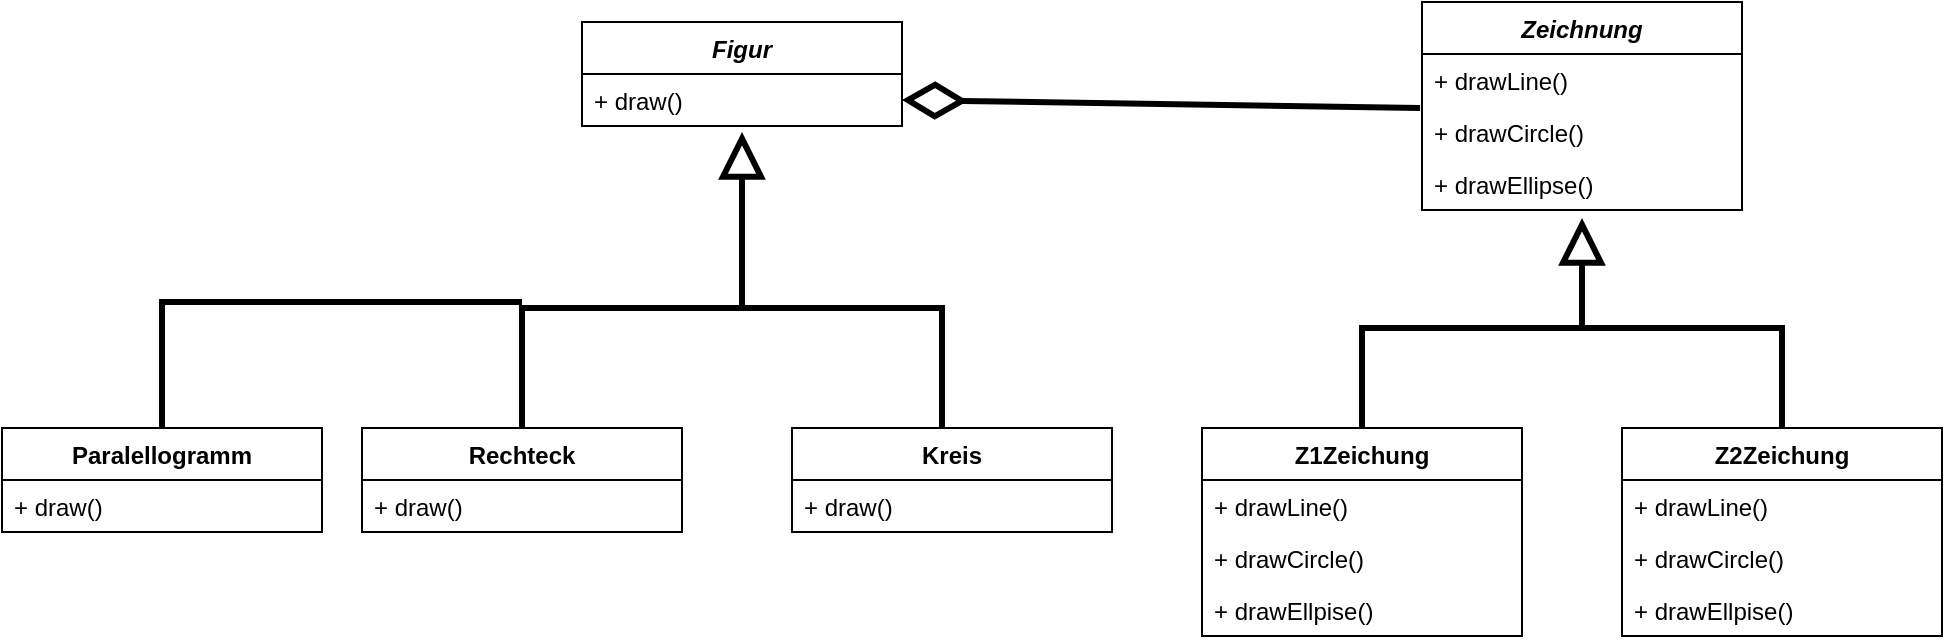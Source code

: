<mxfile version="17.4.1" type="device"><diagram id="92uqk9ItpH9whCiAe-yL" name="Page-1"><mxGraphModel dx="1422" dy="810" grid="1" gridSize="10" guides="1" tooltips="1" connect="1" arrows="1" fold="1" page="1" pageScale="1" pageWidth="1169" pageHeight="1654" math="0" shadow="0"><root><mxCell id="0"/><mxCell id="1" parent="0"/><mxCell id="FYxyB0s7UcktVixvhxao-1" value="Figur" style="swimlane;fontStyle=3;align=center;verticalAlign=top;childLayout=stackLayout;horizontal=1;startSize=26;horizontalStack=0;resizeParent=1;resizeParentMax=0;resizeLast=0;collapsible=1;marginBottom=0;" vertex="1" parent="1"><mxGeometry x="330" y="130" width="160" height="52" as="geometry"/></mxCell><mxCell id="FYxyB0s7UcktVixvhxao-2" value="+ draw()" style="text;strokeColor=none;fillColor=none;align=left;verticalAlign=top;spacingLeft=4;spacingRight=4;overflow=hidden;rotatable=0;points=[[0,0.5],[1,0.5]];portConstraint=eastwest;" vertex="1" parent="FYxyB0s7UcktVixvhxao-1"><mxGeometry y="26" width="160" height="26" as="geometry"/></mxCell><mxCell id="FYxyB0s7UcktVixvhxao-5" value="Rechteck" style="swimlane;fontStyle=1;align=center;verticalAlign=top;childLayout=stackLayout;horizontal=1;startSize=26;horizontalStack=0;resizeParent=1;resizeParentMax=0;resizeLast=0;collapsible=1;marginBottom=0;" vertex="1" parent="1"><mxGeometry x="220" y="333" width="160" height="52" as="geometry"/></mxCell><mxCell id="FYxyB0s7UcktVixvhxao-6" value="+ draw()" style="text;strokeColor=none;fillColor=none;align=left;verticalAlign=top;spacingLeft=4;spacingRight=4;overflow=hidden;rotatable=0;points=[[0,0.5],[1,0.5]];portConstraint=eastwest;" vertex="1" parent="FYxyB0s7UcktVixvhxao-5"><mxGeometry y="26" width="160" height="26" as="geometry"/></mxCell><mxCell id="FYxyB0s7UcktVixvhxao-7" value="Kreis" style="swimlane;fontStyle=1;align=center;verticalAlign=top;childLayout=stackLayout;horizontal=1;startSize=26;horizontalStack=0;resizeParent=1;resizeParentMax=0;resizeLast=0;collapsible=1;marginBottom=0;" vertex="1" parent="1"><mxGeometry x="435" y="333" width="160" height="52" as="geometry"/></mxCell><mxCell id="FYxyB0s7UcktVixvhxao-8" value="+ draw()" style="text;strokeColor=none;fillColor=none;align=left;verticalAlign=top;spacingLeft=4;spacingRight=4;overflow=hidden;rotatable=0;points=[[0,0.5],[1,0.5]];portConstraint=eastwest;" vertex="1" parent="FYxyB0s7UcktVixvhxao-7"><mxGeometry y="26" width="160" height="26" as="geometry"/></mxCell><mxCell id="FYxyB0s7UcktVixvhxao-10" value="" style="endArrow=block;endSize=16;endFill=0;html=1;rounded=0;strokeWidth=3;entryX=0.5;entryY=1.115;entryDx=0;entryDy=0;entryPerimeter=0;exitX=0.5;exitY=0;exitDx=0;exitDy=0;" edge="1" parent="1" source="FYxyB0s7UcktVixvhxao-5" target="FYxyB0s7UcktVixvhxao-2"><mxGeometry width="160" relative="1" as="geometry"><mxPoint x="390" y="603" as="sourcePoint"/><mxPoint x="550" y="603" as="targetPoint"/><Array as="points"><mxPoint x="300" y="273"/><mxPoint x="410" y="273"/></Array></mxGeometry></mxCell><mxCell id="FYxyB0s7UcktVixvhxao-12" value="" style="endArrow=none;endSize=16;endFill=0;html=1;rounded=0;strokeWidth=3;exitX=0.5;exitY=0;exitDx=0;exitDy=0;" edge="1" parent="1"><mxGeometry width="160" relative="1" as="geometry"><mxPoint x="510" y="333" as="sourcePoint"/><mxPoint x="410" y="273" as="targetPoint"/><Array as="points"><mxPoint x="510" y="273"/></Array></mxGeometry></mxCell><mxCell id="FYxyB0s7UcktVixvhxao-13" value="Zeichnung" style="swimlane;fontStyle=3;align=center;verticalAlign=top;childLayout=stackLayout;horizontal=1;startSize=26;horizontalStack=0;resizeParent=1;resizeParentMax=0;resizeLast=0;collapsible=1;marginBottom=0;" vertex="1" parent="1"><mxGeometry x="750" y="120" width="160" height="104" as="geometry"/></mxCell><mxCell id="FYxyB0s7UcktVixvhxao-14" value="+ drawLine()" style="text;strokeColor=none;fillColor=none;align=left;verticalAlign=top;spacingLeft=4;spacingRight=4;overflow=hidden;rotatable=0;points=[[0,0.5],[1,0.5]];portConstraint=eastwest;" vertex="1" parent="FYxyB0s7UcktVixvhxao-13"><mxGeometry y="26" width="160" height="26" as="geometry"/></mxCell><mxCell id="FYxyB0s7UcktVixvhxao-15" value="+ drawCircle()" style="text;strokeColor=none;fillColor=none;align=left;verticalAlign=top;spacingLeft=4;spacingRight=4;overflow=hidden;rotatable=0;points=[[0,0.5],[1,0.5]];portConstraint=eastwest;" vertex="1" parent="FYxyB0s7UcktVixvhxao-13"><mxGeometry y="52" width="160" height="26" as="geometry"/></mxCell><mxCell id="FYxyB0s7UcktVixvhxao-35" value="+ drawEllipse()" style="text;strokeColor=none;fillColor=none;align=left;verticalAlign=top;spacingLeft=4;spacingRight=4;overflow=hidden;rotatable=0;points=[[0,0.5],[1,0.5]];portConstraint=eastwest;" vertex="1" parent="FYxyB0s7UcktVixvhxao-13"><mxGeometry y="78" width="160" height="26" as="geometry"/></mxCell><mxCell id="FYxyB0s7UcktVixvhxao-16" value="Z1Zeichung" style="swimlane;fontStyle=1;align=center;verticalAlign=top;childLayout=stackLayout;horizontal=1;startSize=26;horizontalStack=0;resizeParent=1;resizeParentMax=0;resizeLast=0;collapsible=1;marginBottom=0;" vertex="1" parent="1"><mxGeometry x="640" y="333" width="160" height="104" as="geometry"/></mxCell><mxCell id="FYxyB0s7UcktVixvhxao-17" value="+ drawLine()" style="text;strokeColor=none;fillColor=none;align=left;verticalAlign=top;spacingLeft=4;spacingRight=4;overflow=hidden;rotatable=0;points=[[0,0.5],[1,0.5]];portConstraint=eastwest;" vertex="1" parent="FYxyB0s7UcktVixvhxao-16"><mxGeometry y="26" width="160" height="26" as="geometry"/></mxCell><mxCell id="FYxyB0s7UcktVixvhxao-18" value="+ drawCircle()" style="text;strokeColor=none;fillColor=none;align=left;verticalAlign=top;spacingLeft=4;spacingRight=4;overflow=hidden;rotatable=0;points=[[0,0.5],[1,0.5]];portConstraint=eastwest;" vertex="1" parent="FYxyB0s7UcktVixvhxao-16"><mxGeometry y="52" width="160" height="26" as="geometry"/></mxCell><mxCell id="FYxyB0s7UcktVixvhxao-36" value="+ drawEllpise()" style="text;strokeColor=none;fillColor=none;align=left;verticalAlign=top;spacingLeft=4;spacingRight=4;overflow=hidden;rotatable=0;points=[[0,0.5],[1,0.5]];portConstraint=eastwest;" vertex="1" parent="FYxyB0s7UcktVixvhxao-16"><mxGeometry y="78" width="160" height="26" as="geometry"/></mxCell><mxCell id="FYxyB0s7UcktVixvhxao-22" value="Z2Zeichung" style="swimlane;fontStyle=1;align=center;verticalAlign=top;childLayout=stackLayout;horizontal=1;startSize=26;horizontalStack=0;resizeParent=1;resizeParentMax=0;resizeLast=0;collapsible=1;marginBottom=0;" vertex="1" parent="1"><mxGeometry x="850" y="333" width="160" height="104" as="geometry"/></mxCell><mxCell id="FYxyB0s7UcktVixvhxao-23" value="+ drawLine()" style="text;strokeColor=none;fillColor=none;align=left;verticalAlign=top;spacingLeft=4;spacingRight=4;overflow=hidden;rotatable=0;points=[[0,0.5],[1,0.5]];portConstraint=eastwest;" vertex="1" parent="FYxyB0s7UcktVixvhxao-22"><mxGeometry y="26" width="160" height="26" as="geometry"/></mxCell><mxCell id="FYxyB0s7UcktVixvhxao-24" value="+ drawCircle()" style="text;strokeColor=none;fillColor=none;align=left;verticalAlign=top;spacingLeft=4;spacingRight=4;overflow=hidden;rotatable=0;points=[[0,0.5],[1,0.5]];portConstraint=eastwest;" vertex="1" parent="FYxyB0s7UcktVixvhxao-22"><mxGeometry y="52" width="160" height="26" as="geometry"/></mxCell><mxCell id="FYxyB0s7UcktVixvhxao-37" value="+ drawEllpise()" style="text;strokeColor=none;fillColor=none;align=left;verticalAlign=top;spacingLeft=4;spacingRight=4;overflow=hidden;rotatable=0;points=[[0,0.5],[1,0.5]];portConstraint=eastwest;" vertex="1" parent="FYxyB0s7UcktVixvhxao-22"><mxGeometry y="78" width="160" height="26" as="geometry"/></mxCell><mxCell id="FYxyB0s7UcktVixvhxao-25" value="" style="endArrow=block;endSize=16;endFill=0;html=1;rounded=0;strokeWidth=3;entryX=0.5;entryY=1.115;entryDx=0;entryDy=0;entryPerimeter=0;exitX=0.5;exitY=0;exitDx=0;exitDy=0;" edge="1" parent="1" source="FYxyB0s7UcktVixvhxao-16"><mxGeometry width="160" relative="1" as="geometry"><mxPoint x="720" y="343.01" as="sourcePoint"/><mxPoint x="830" y="228" as="targetPoint"/><Array as="points"><mxPoint x="720" y="283.01"/><mxPoint x="830" y="283.01"/></Array></mxGeometry></mxCell><mxCell id="FYxyB0s7UcktVixvhxao-26" value="" style="endArrow=none;endSize=16;endFill=0;html=1;rounded=0;strokeWidth=3;exitX=0.5;exitY=0;exitDx=0;exitDy=0;" edge="1" parent="1" source="FYxyB0s7UcktVixvhxao-22"><mxGeometry width="160" relative="1" as="geometry"><mxPoint x="930" y="343.01" as="sourcePoint"/><mxPoint x="830" y="283.01" as="targetPoint"/><Array as="points"><mxPoint x="930" y="283.01"/></Array></mxGeometry></mxCell><mxCell id="FYxyB0s7UcktVixvhxao-27" value="" style="endArrow=diamondThin;endFill=0;endSize=24;html=1;rounded=0;strokeWidth=3;entryX=1;entryY=0.5;entryDx=0;entryDy=0;exitX=-0.006;exitY=0.038;exitDx=0;exitDy=0;exitPerimeter=0;" edge="1" parent="1" source="FYxyB0s7UcktVixvhxao-15" target="FYxyB0s7UcktVixvhxao-2"><mxGeometry width="160" relative="1" as="geometry"><mxPoint x="560" y="173" as="sourcePoint"/><mxPoint x="720" y="173" as="targetPoint"/></mxGeometry></mxCell><mxCell id="FYxyB0s7UcktVixvhxao-28" value="Paralellogramm" style="swimlane;fontStyle=1;align=center;verticalAlign=top;childLayout=stackLayout;horizontal=1;startSize=26;horizontalStack=0;resizeParent=1;resizeParentMax=0;resizeLast=0;collapsible=1;marginBottom=0;" vertex="1" parent="1"><mxGeometry x="40" y="333" width="160" height="52" as="geometry"/></mxCell><mxCell id="FYxyB0s7UcktVixvhxao-29" value="+ draw()" style="text;strokeColor=none;fillColor=none;align=left;verticalAlign=top;spacingLeft=4;spacingRight=4;overflow=hidden;rotatable=0;points=[[0,0.5],[1,0.5]];portConstraint=eastwest;" vertex="1" parent="FYxyB0s7UcktVixvhxao-28"><mxGeometry y="26" width="160" height="26" as="geometry"/></mxCell><mxCell id="FYxyB0s7UcktVixvhxao-34" value="" style="endArrow=none;endSize=16;endFill=0;html=1;rounded=0;strokeWidth=3;exitX=0.5;exitY=0;exitDx=0;exitDy=0;" edge="1" parent="1"><mxGeometry width="160" relative="1" as="geometry"><mxPoint x="120" y="333" as="sourcePoint"/><mxPoint x="300" y="270" as="targetPoint"/><Array as="points"><mxPoint x="120" y="270"/></Array></mxGeometry></mxCell></root></mxGraphModel></diagram></mxfile>